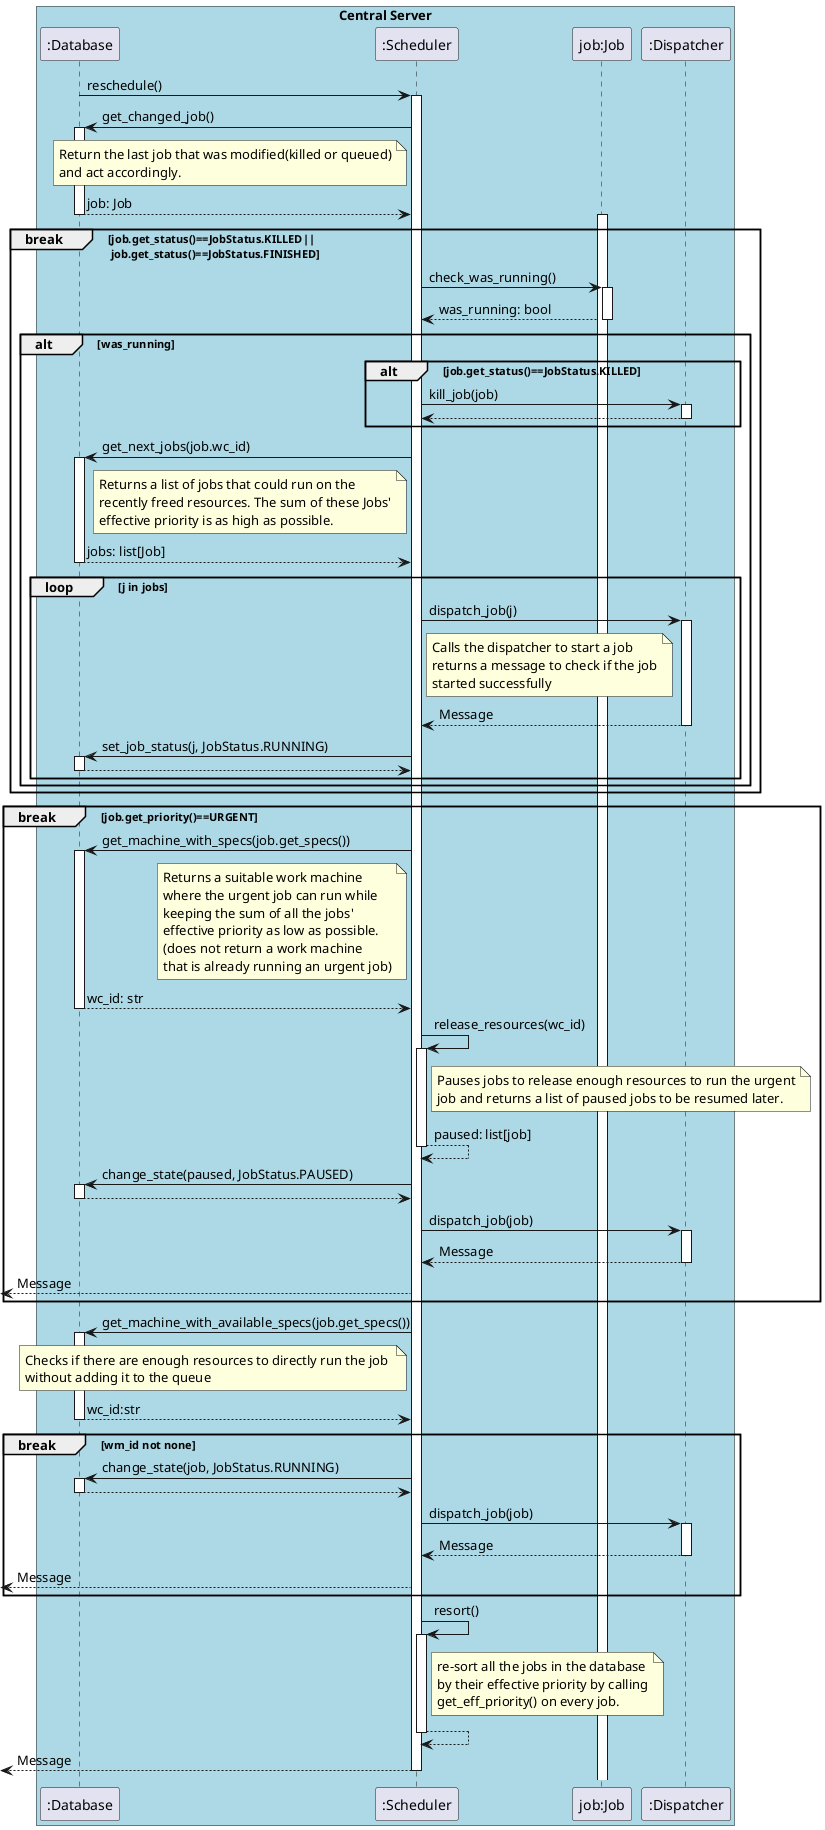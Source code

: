 @startuml

box "Central Server" #Lightblue
    participant ":Database"
    participant ":Scheduler"
    participant "job:Job"
    participant ":Dispatcher"
end box


":Database" -> ":Scheduler" ++: reschedule()
":Scheduler" -> ":Database" ++: get_changed_job()
note left of ":Scheduler"
    Return the last job that was modified(killed or queued)
    and act accordingly.
end note

":Database" --> ":Scheduler" --: job: Job
activate "job:Job"


break job.get_status()==JobStatus.KILLED||\n job.get_status()==JobStatus.FINISHED
    ":Scheduler" -> "job:Job" ++:check_was_running()
    "job:Job" --> ":Scheduler" --: was_running: bool

    alt was_running
        alt job.get_status()==JobStatus.KILLED
            ":Scheduler" -> ":Dispatcher" ++: kill_job(job)
            ":Dispatcher" --> ":Scheduler" --
        end
        ":Scheduler" -> ":Database" ++: get_next_jobs(job.wc_id)
        note left of ":Scheduler"
            Returns a list of jobs that could run on the 
            recently freed resources. The sum of these Jobs'
            effective priority is as high as possible.
        end note

        ":Database" --> ":Scheduler" --: jobs: list[Job]
        loop j in jobs
            ":Scheduler" -> ":Dispatcher" ++ : dispatch_job(j)
            note right of ":Scheduler"
                Calls the dispatcher to start a job
                returns a message to check if the job
                started successfully
            end note
            ":Dispatcher" --> ":Scheduler" --:Message
            ":Scheduler" -> ":Database"++: set_job_status(j, JobStatus.RUNNING)
            ":Database" --> ":Scheduler" --
        end    
    end
end

break  job.get_priority()==URGENT
    ":Scheduler" -> ":Database" ++: get_machine_with_specs(job.get_specs())
    note left of ":Scheduler"
        Returns a suitable work machine 
        where the urgent job can run while
        keeping the sum of all the jobs'
        effective priority as low as possible.
        (does not return a work machine
        that is already running an urgent job)
    end note
    ":Database" --> ":Scheduler" --: wc_id: str
    ":Scheduler" -> ":Scheduler" ++: release_resources(wc_id)
    note right of  ":Scheduler"
        Pauses jobs to release enough resources to run the urgent
        job and returns a list of paused jobs to be resumed later.
    end note
    ":Scheduler" --> ":Scheduler" -- : paused: list[job]
    ":Scheduler" -> ":Database" ++: change_state(paused, JobStatus.PAUSED)
    ":Database" --> ":Scheduler" --:

    ":Scheduler" -> ":Dispatcher" ++: dispatch_job(job)

    ":Scheduler" <-- ":Dispatcher" --: Message
    <-- ":Scheduler" : Message
end


":Scheduler" -> ":Database" ++: get_machine_with_available_specs(job.get_specs())
    note left of ":Scheduler"
        Checks if there are enough resources to directly run the job 
        without adding it to the queue
    end note
":Database" --> ":Scheduler" --: wc_id:str

break wm_id not none

    ":Scheduler" -> ":Database" ++: change_state(job, JobStatus.RUNNING)
    ":Database" --> ":Scheduler" --:

    ":Scheduler" -> ":Dispatcher" ++: dispatch_job(job)
    ":Dispatcher" --> ":Scheduler" -- : Message
    <-- ":Scheduler" : Message
end



":Scheduler" -> ":Scheduler" ++: resort()
    note right of ":Scheduler"
        re-sort all the jobs in the database
        by their effective priority by calling
        get_eff_priority() on every job.
    end note
":Scheduler" --> ":Scheduler" --:



     <-- ":Scheduler" : Message
deactivate ":Scheduler"

@enduml
